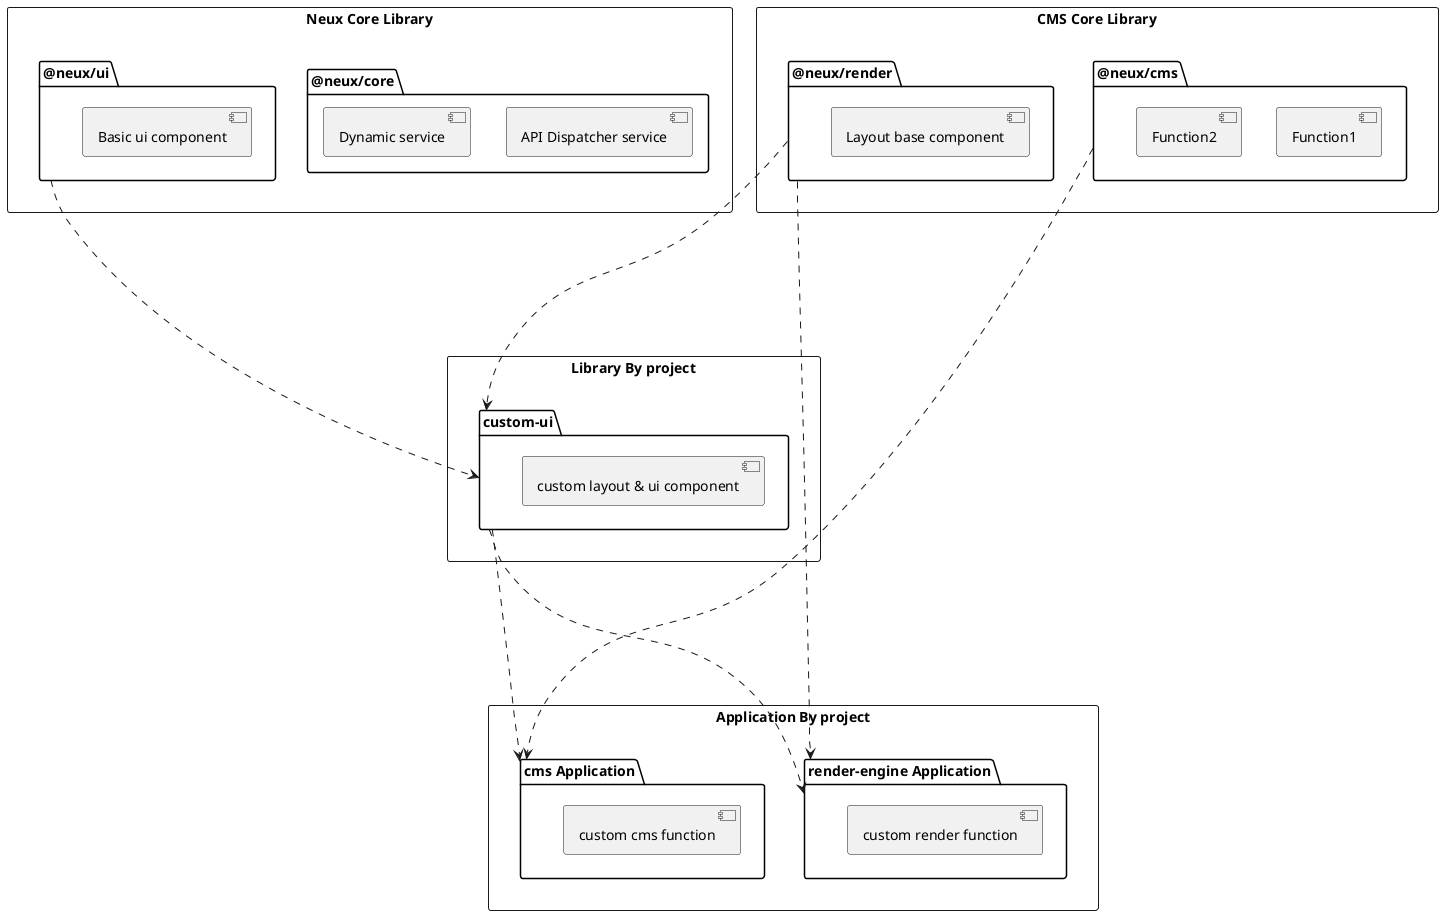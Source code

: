 @startuml
skinparam ranksep 300

rectangle "Neux Core Library"{
  package "@neux/core" as core{
    [API Dispatcher service]
    [Dynamic service]
  }

  package "@neux/ui" as coreUI{
    [Basic ui component]
  }
}

rectangle "CMS Core Library" {
  package "@neux/cms"  as coreCMS {
    [Function1]
    [Function2]
  }

  package "@neux/render"  as  coreRender{
    [Layout base component]
  }
}

rectangle "Library By project"{
  package "custom-ui" as customUI{
    [custom layout & ui component]
  }
}



rectangle "Application By project"{
  package "cms Application" as cmsAPP{
    [custom cms function]
  }

  package "render-engine Application" as cmsRender{
    [custom render function]
  }
}

coreUI ..>customUI
coreRender ..>customUI

customUI ..>cmsRender
coreRender ..>cmsRender
coreCMS ..> cmsAPP
customUI ..>cmsAPP




@enduml